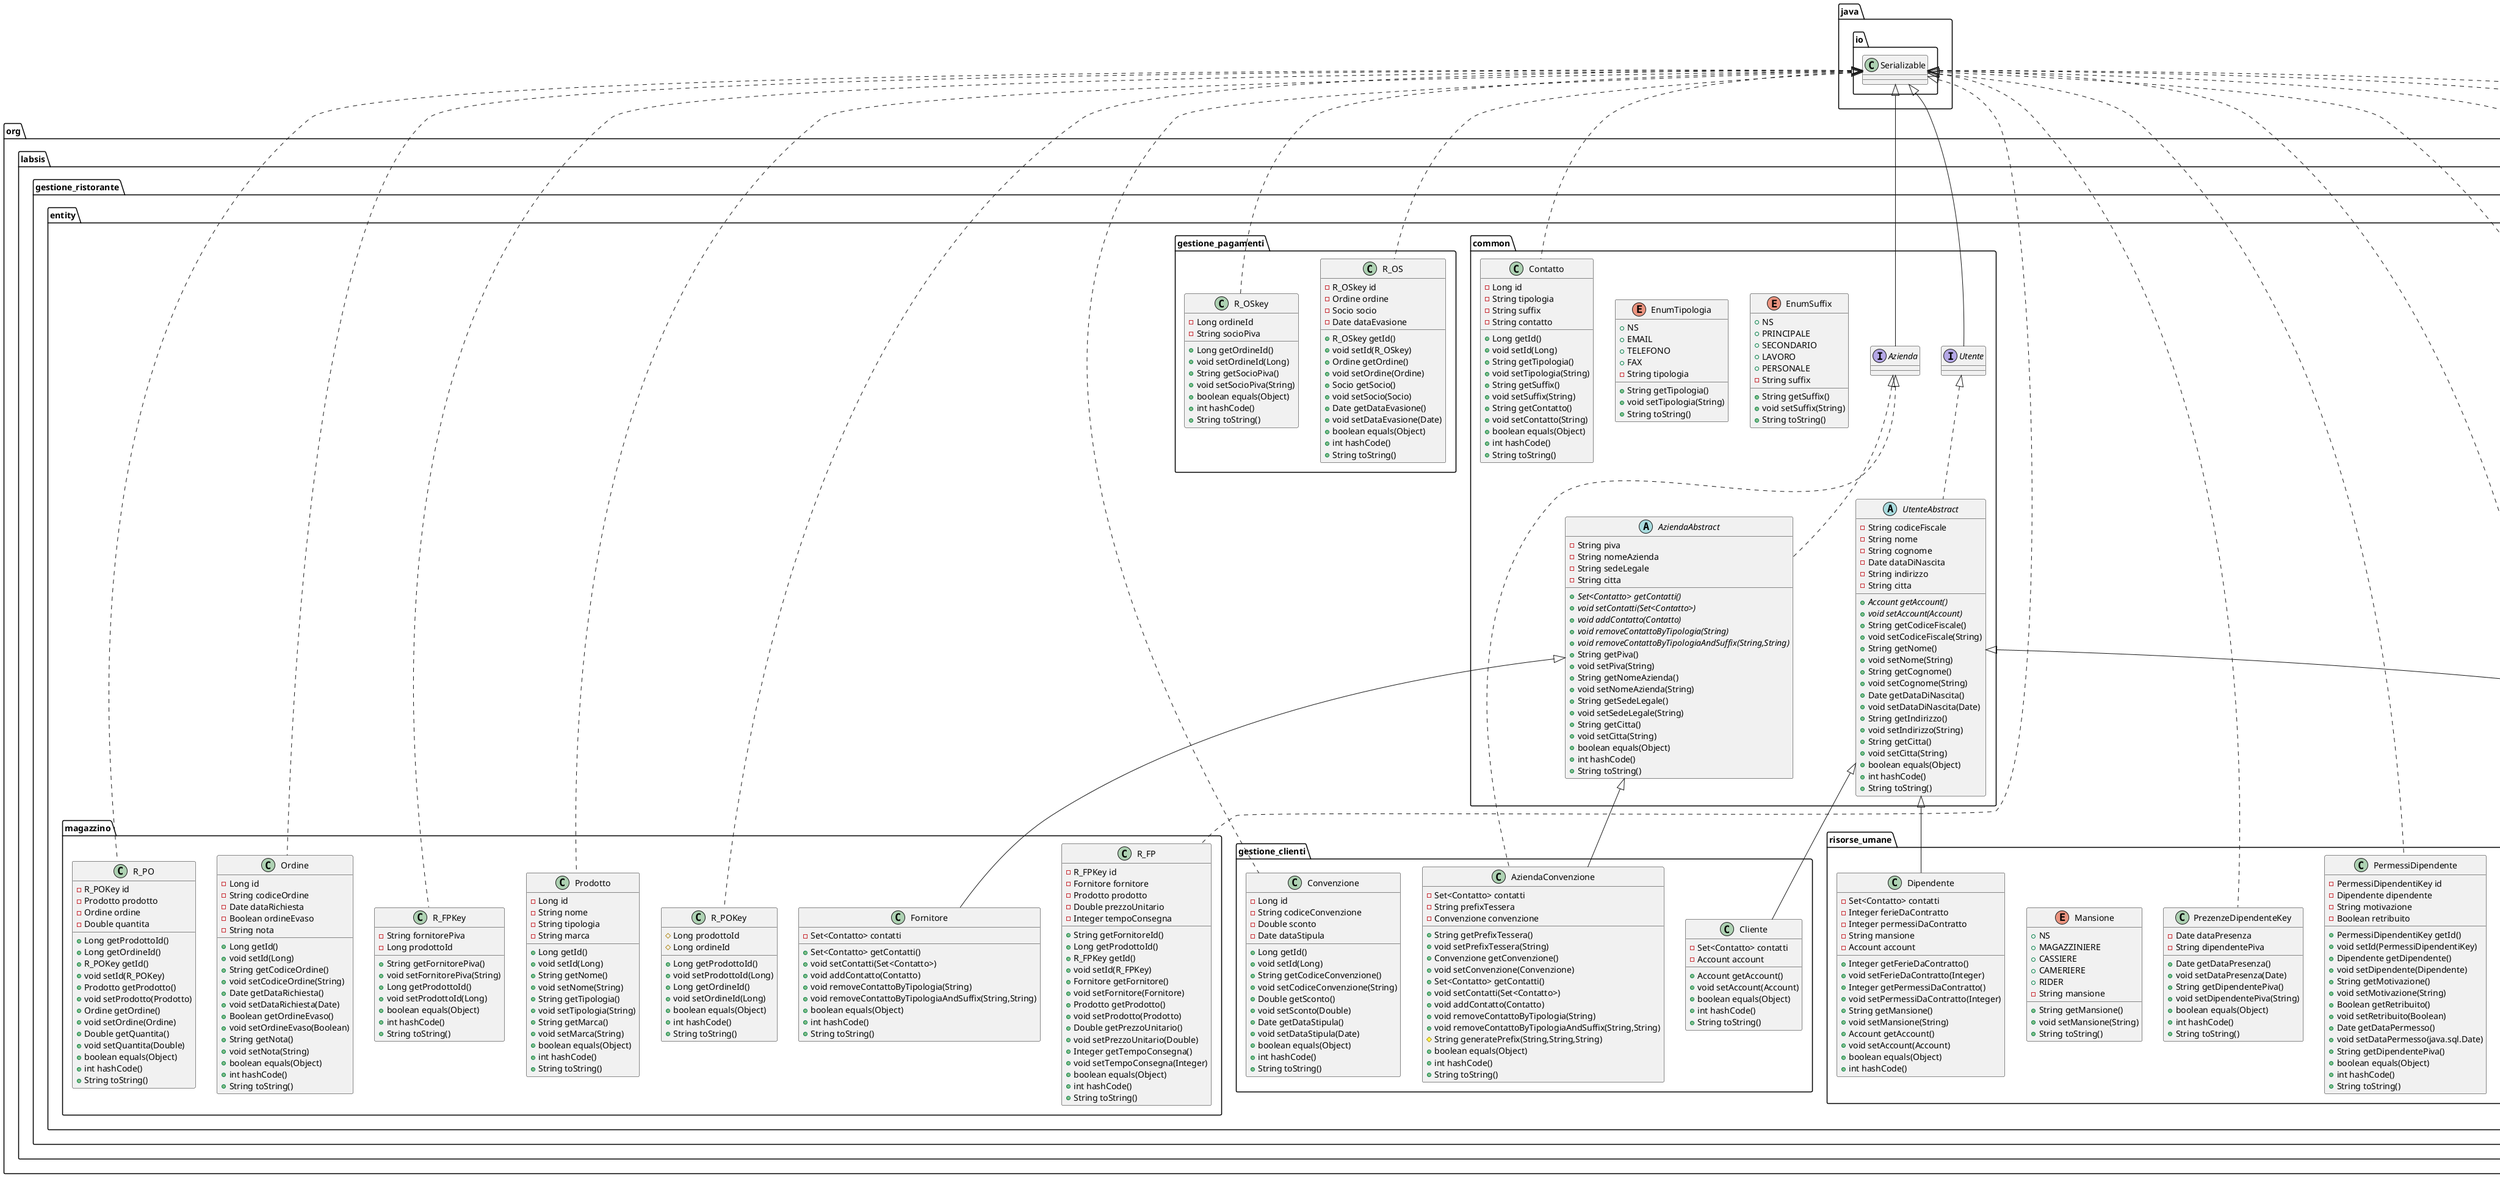 @startuml
class org.labsis.gestione_ristorante.entity.gestione_clienti.Convenzione {
- Long id
- String codiceConvenzione
- Double sconto
- Date dataStipula
+ Long getId()
+ void setId(Long)
+ String getCodiceConvenzione()
+ void setCodiceConvenzione(String)
+ Double getSconto()
+ void setSconto(Double)
+ Date getDataStipula()
+ void setDataStipula(Date)
+ boolean equals(Object)
+ int hashCode()
+ String toString()
}
class org.labsis.gestione_ristorante.entity.magazzino.R_FPKey {
- String fornitorePiva
- Long prodottoId
+ String getFornitorePiva()
+ void setFornitorePiva(String)
+ Long getProdottoId()
+ void setProdottoId(Long)
+ boolean equals(Object)
+ int hashCode()
+ String toString()
}
class org.labsis.gestione_ristorante.entity.magazzino.Prodotto {
- Long id
- String nome
- String tipologia
- String marca
+ Long getId()
+ void setId(Long)
+ String getNome()
+ void setNome(String)
+ String getTipologia()
+ void setTipologia(String)
+ String getMarca()
+ void setMarca(String)
+ boolean equals(Object)
+ int hashCode()
+ String toString()
}
class org.labsis.gestione_ristorante.entity.gestione_clienti.Cliente {
- Set<Contatto> contatti
- Account account
+ Account getAccount()
+ void setAccount(Account)
+ boolean equals(Object)
+ int hashCode()
+ String toString()
}
interface org.labsis.gestione_ristorante.entity.common.Azienda {
}
class org.labsis.gestione_ristorante.entity.risorse_umane.PrezenzeDipendenteKey {
- Date dataPresenza
- String dipendentePiva
+ Date getDataPresenza()
+ void setDataPresenza(Date)
+ String getDipendentePiva()
+ void setDipendentePiva(String)
+ boolean equals(Object)
+ int hashCode()
+ String toString()
}
class org.labsis.gestione_ristorante.entity.risorse_umane.PermessiDipendente {
- PermessiDipendentiKey id
- Dipendente dipendente
- String motivazione
- Boolean retribuito
+ PermessiDipendentiKey getId()
+ void setId(PermessiDipendentiKey)
+ Dipendente getDipendente()
+ void setDipendente(Dipendente)
+ String getMotivazione()
+ void setMotivazione(String)
+ Boolean getRetribuito()
+ void setRetribuito(Boolean)
+ Date getDataPermesso()
+ void setDataPermesso(java.sql.Date)
+ String getDipendentePiva()
+ boolean equals(Object)
+ int hashCode()
+ String toString()
}
class org.labsis.gestione_ristorante.entity.magazzino.Fornitore {
- Set<Contatto> contatti
+ Set<Contatto> getContatti()
+ void setContatti(Set<Contatto>)
+ void addContatto(Contatto)
+ void removeContattoByTipologia(String)
+ void removeContattoByTipologiaAndSuffix(String,String)
+ boolean equals(Object)
+ int hashCode()
+ String toString()
}
class org.labsis.gestione_ristorante.entity.common.Contatto {
- Long id
- String tipologia
- String suffix
- String contatto
+ Long getId()
+ void setId(Long)
+ String getTipologia()
+ void setTipologia(String)
+ String getSuffix()
+ void setSuffix(String)
+ String getContatto()
+ void setContatto(String)
+ boolean equals(Object)
+ int hashCode()
+ String toString()
}
enum org.labsis.gestione_ristorante.entity.common.EnumSuffix {
+  NS
+  PRINCIPALE
+  SECONDARIO
+  LAVORO
+  PERSONALE
- String suffix
+ String getSuffix()
+ void setSuffix(String)
+ String toString()
}
enum org.labsis.gestione_ristorante.entity.common.EnumTipologia {
+  NS
+  EMAIL
+  TELEFONO
+  FAX
- String tipologia
+ String getTipologia()
+ void setTipologia(String)
+ String toString()
}
class org.labsis.gestione_ristorante.entity.risorse_umane.PermessiDipendentiKey {
- Date dataPermesso
- String dipendentePiva
+ Date getDataPermesso()
+ void setDataPermesso(Date)
+ String getDipendentePiva()
+ void setDipendentePiva(String)
+ boolean equals(Object)
+ int hashCode()
+ String toString()
}
class org.labsis.gestione_ristorante.entity.magazzino.R_POKey {
# Long prodottoId
# Long ordineId
+ Long getProdottoId()
+ void setProdottoId(Long)
+ Long getOrdineId()
+ void setOrdineId(Long)
+ boolean equals(Object)
+ int hashCode()
+ String toString()
}
class org.labsis.gestione_ristorante.entity.gestione_pagamenti.R_OSkey {
- Long ordineId
- String socioPiva
+ Long getOrdineId()
+ void setOrdineId(Long)
+ String getSocioPiva()
+ void setSocioPiva(String)
+ boolean equals(Object)
+ int hashCode()
+ String toString()
}
class org.labsis.gestione_ristorante.entity.risorse_umane.FerieDipendentiKey {
- Date dataInizio
- Date dataFine
- String dipendentePiva
+ Date getDataInizio()
+ void setDataInizio(Date)
+ Date getDataFine()
+ void setDataFine(Date)
+ String getDipendenteId()
+ void setDipendenteId(String)
+ boolean equals(Object)
+ int hashCode()
+ String toString()
}
abstract class org.labsis.gestione_ristorante.entity.common.AziendaAbstract {
- String piva
- String nomeAzienda
- String sedeLegale
- String citta
+ {abstract}Set<Contatto> getContatti()
+ {abstract}void setContatti(Set<Contatto>)
+ {abstract}void addContatto(Contatto)
+ {abstract}void removeContattoByTipologia(String)
+ {abstract}void removeContattoByTipologiaAndSuffix(String,String)
+ String getPiva()
+ void setPiva(String)
+ String getNomeAzienda()
+ void setNomeAzienda(String)
+ String getSedeLegale()
+ void setSedeLegale(String)
+ String getCitta()
+ void setCitta(String)
+ boolean equals(Object)
+ int hashCode()
+ String toString()
}
class org.labsis.gestione_ristorante.entity.admin.Socio {
- Account account
+ Account getAccount()
+ void setAccount(Account)
+ boolean equals(Object)
+ int hashCode()
+ String toString()
}
class org.labsis.gestione_ristorante.entity.risorse_umane.FerieDipendenti {
- FerieDipendentiKey id
- Dipendente dipendente
+ Date getDataInizio()
+ Date getDataFine()
+ FerieDipendentiKey getId()
+ void setId(FerieDipendentiKey)
+ Dipendente getDipendente()
+ void setDipendente(Dipendente)
+ boolean equals(Object)
+ int hashCode()
+ String toString()
}
class org.labsis.gestione_ristorante.entity.magazzino.R_PO {
- R_POKey id
- Prodotto prodotto
- Ordine ordine
- Double quantita
+ Long getProdottoId()
+ Long getOrdineId()
+ R_POKey getId()
+ void setId(R_POKey)
+ Prodotto getProdotto()
+ void setProdotto(Prodotto)
+ Ordine getOrdine()
+ void setOrdine(Ordine)
+ Double getQuantita()
+ void setQuantita(Double)
+ boolean equals(Object)
+ int hashCode()
+ String toString()
}
class org.labsis.gestione_ristorante.entity.risorse_umane.Dipendente {
- Set<Contatto> contatti
- Integer ferieDaContratto
- Integer permessiDaContratto
- String mansione
- Account account
+ Integer getFerieDaContratto()
+ void setFerieDaContratto(Integer)
+ Integer getPermessiDaContratto()
+ void setPermessiDaContratto(Integer)
+ String getMansione()
+ void setMansione(String)
+ Account getAccount()
+ void setAccount(Account)
+ boolean equals(Object)
+ int hashCode()
}
enum org.labsis.gestione_ristorante.entity.risorse_umane.Mansione {
+  NS
+  MAGAZZINIERE
+  CASSIERE
+  CAMERIERE
+  RIDER
- String mansione
+ String getMansione()
+ void setMansione(String)
+ String toString()
}
class org.labsis.gestione_ristorante.entity.risorse_umane.PresenzeDipendenti {
- PrezenzeDipendenteKey id
- Dipendente dipendente
- Time oraEntrata
- Time oraUscita
+ Date getDatePresenza()
+ boolean equals(Object)
+ int hashCode()
+ String toString()
}
interface org.labsis.gestione_ristorante.entity.common.Utente {
}
class org.labsis.gestione_ristorante.entity.gestione_pagamenti.R_OS {
- R_OSkey id
- Ordine ordine
- Socio socio
- Date dataEvasione
+ R_OSkey getId()
+ void setId(R_OSkey)
+ Ordine getOrdine()
+ void setOrdine(Ordine)
+ Socio getSocio()
+ void setSocio(Socio)
+ Date getDataEvasione()
+ void setDataEvasione(Date)
+ boolean equals(Object)
+ int hashCode()
+ String toString()
}
class org.labsis.gestione_ristorante.entity.admin.Account {
- AccountKey id
- String password
+ AccountKey getId()
+ void setId(AccountKey)
+ String getPassword()
+ void setPassword(String)
+ boolean equals(Object)
+ int hashCode()
+ String toString()
}
class org.labsis.gestione_ristorante.entity.magazzino.Ordine {
- Long id
- String codiceOrdine
- Date dataRichiesta
- Boolean ordineEvaso
- String nota
+ Long getId()
+ void setId(Long)
+ String getCodiceOrdine()
+ void setCodiceOrdine(String)
+ Date getDataRichiesta()
+ void setDataRichiesta(Date)
+ Boolean getOrdineEvaso()
+ void setOrdineEvaso(Boolean)
+ String getNota()
+ void setNota(String)
+ boolean equals(Object)
+ int hashCode()
+ String toString()
}
class org.labsis.gestione_ristorante.entity.magazzino.R_FP {
- R_FPKey id
- Fornitore fornitore
- Prodotto prodotto
- Double prezzoUnitario
- Integer tempoConsegna
+ String getFornitoreId()
+ Long getProdottoId()
+ R_FPKey getId()
+ void setId(R_FPKey)
+ Fornitore getFornitore()
+ void setFornitore(Fornitore)
+ Prodotto getProdotto()
+ void setProdotto(Prodotto)
+ Double getPrezzoUnitario()
+ void setPrezzoUnitario(Double)
+ Integer getTempoConsegna()
+ void setTempoConsegna(Integer)
+ boolean equals(Object)
+ int hashCode()
+ String toString()
}
abstract class org.labsis.gestione_ristorante.entity.common.UtenteAbstract {
- String codiceFiscale
- String nome
- String cognome
- Date dataDiNascita
- String indirizzo
- String citta
+ {abstract}Account getAccount()
+ {abstract}void setAccount(Account)
+ String getCodiceFiscale()
+ void setCodiceFiscale(String)
+ String getNome()
+ void setNome(String)
+ String getCognome()
+ void setCognome(String)
+ Date getDataDiNascita()
+ void setDataDiNascita(Date)
+ String getIndirizzo()
+ void setIndirizzo(String)
+ String getCitta()
+ void setCitta(String)
+ boolean equals(Object)
+ int hashCode()
+ String toString()
}
class org.labsis.gestione_ristorante.entity.gestione_clienti.AziendaConvenzione {
- Set<Contatto> contatti
- String prefixTessera
- Convenzione convenzione
+ String getPrefixTessera()
+ void setPrefixTessera(String)
+ Convenzione getConvenzione()
+ void setConvenzione(Convenzione)
+ Set<Contatto> getContatti()
+ void setContatti(Set<Contatto>)
+ void addContatto(Contatto)
+ void removeContattoByTipologia(String)
+ void removeContattoByTipologiaAndSuffix(String,String)
# String generatePrefix(String,String,String)
+ boolean equals(Object)
+ int hashCode()
+ String toString()
}


java.io.Serializable <|.. org.labsis.gestione_ristorante.entity.gestione_clienti.Convenzione
java.io.Serializable <|.. org.labsis.gestione_ristorante.entity.magazzino.R_FPKey
java.io.Serializable <|.. org.labsis.gestione_ristorante.entity.magazzino.Prodotto
org.labsis.gestione_ristorante.entity.common.UtenteAbstract <|-- org.labsis.gestione_ristorante.entity.gestione_clienti.Cliente
java.io.Serializable <|-- org.labsis.gestione_ristorante.entity.common.Azienda
java.io.Serializable <|.. org.labsis.gestione_ristorante.entity.risorse_umane.PrezenzeDipendenteKey
java.io.Serializable <|.. org.labsis.gestione_ristorante.entity.risorse_umane.PermessiDipendente
org.labsis.gestione_ristorante.entity.common.AziendaAbstract <|-- org.labsis.gestione_ristorante.entity.magazzino.Fornitore
java.io.Serializable <|.. org.labsis.gestione_ristorante.entity.common.Contatto
java.io.Serializable <|.. org.labsis.gestione_ristorante.entity.risorse_umane.PermessiDipendentiKey
java.io.Serializable <|.. org.labsis.gestione_ristorante.entity.magazzino.R_POKey
java.io.Serializable <|.. org.labsis.gestione_ristorante.entity.gestione_pagamenti.R_OSkey
java.io.Serializable <|.. org.labsis.gestione_ristorante.entity.risorse_umane.FerieDipendentiKey
org.labsis.gestione_ristorante.entity.common.Azienda <|.. org.labsis.gestione_ristorante.entity.common.AziendaAbstract
org.labsis.gestione_ristorante.entity.common.UtenteAbstract <|-- org.labsis.gestione_ristorante.entity.admin.Socio
java.io.Serializable <|.. org.labsis.gestione_ristorante.entity.risorse_umane.FerieDipendenti
java.io.Serializable <|.. org.labsis.gestione_ristorante.entity.magazzino.R_PO
org.labsis.gestione_ristorante.entity.common.UtenteAbstract <|-- org.labsis.gestione_ristorante.entity.risorse_umane.Dipendente
java.io.Serializable <|.. org.labsis.gestione_ristorante.entity.risorse_umane.PresenzeDipendenti
java.io.Serializable <|-- org.labsis.gestione_ristorante.entity.common.Utente
java.io.Serializable <|.. org.labsis.gestione_ristorante.entity.gestione_pagamenti.R_OS
java.io.Serializable <|.. org.labsis.gestione_ristorante.entity.admin.Account
java.io.Serializable <|.. org.labsis.gestione_ristorante.entity.magazzino.Ordine
java.io.Serializable <|.. org.labsis.gestione_ristorante.entity.magazzino.R_FP
org.labsis.gestione_ristorante.entity.common.Utente <|.. org.labsis.gestione_ristorante.entity.common.UtenteAbstract
org.labsis.gestione_ristorante.entity.common.Azienda <|.. org.labsis.gestione_ristorante.entity.gestione_clienti.AziendaConvenzione
org.labsis.gestione_ristorante.entity.common.AziendaAbstract <|-- org.labsis.gestione_ristorante.entity.gestione_clienti.AziendaConvenzione
@enduml